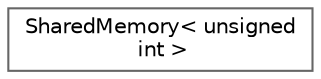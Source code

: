 digraph "Graphical Class Hierarchy"
{
 // LATEX_PDF_SIZE
  bgcolor="transparent";
  edge [fontname=Helvetica,fontsize=10,labelfontname=Helvetica,labelfontsize=10];
  node [fontname=Helvetica,fontsize=10,shape=box,height=0.2,width=0.4];
  rankdir="LR";
  Node0 [id="Node000000",label="SharedMemory\< unsigned\l int \>",height=0.2,width=0.4,color="grey40", fillcolor="white", style="filled",URL="$struct_shared_memory_3_01unsigned_01int_01_4.html",tooltip=" "];
}
